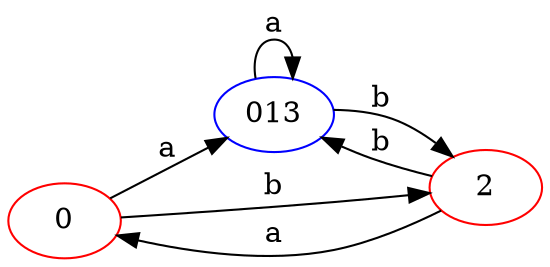 digraph {
	rankdir=LR
	0 [color=red]
	0 -> 013 [label=a]
	0 -> 2 [label=b]
	013 [color=blue]
	013 -> 013 [label=a]
	013 -> 2 [label=b]
	2 [color=red]
	2 -> 0 [label=a]
	2 -> 013 [label=b]
}

